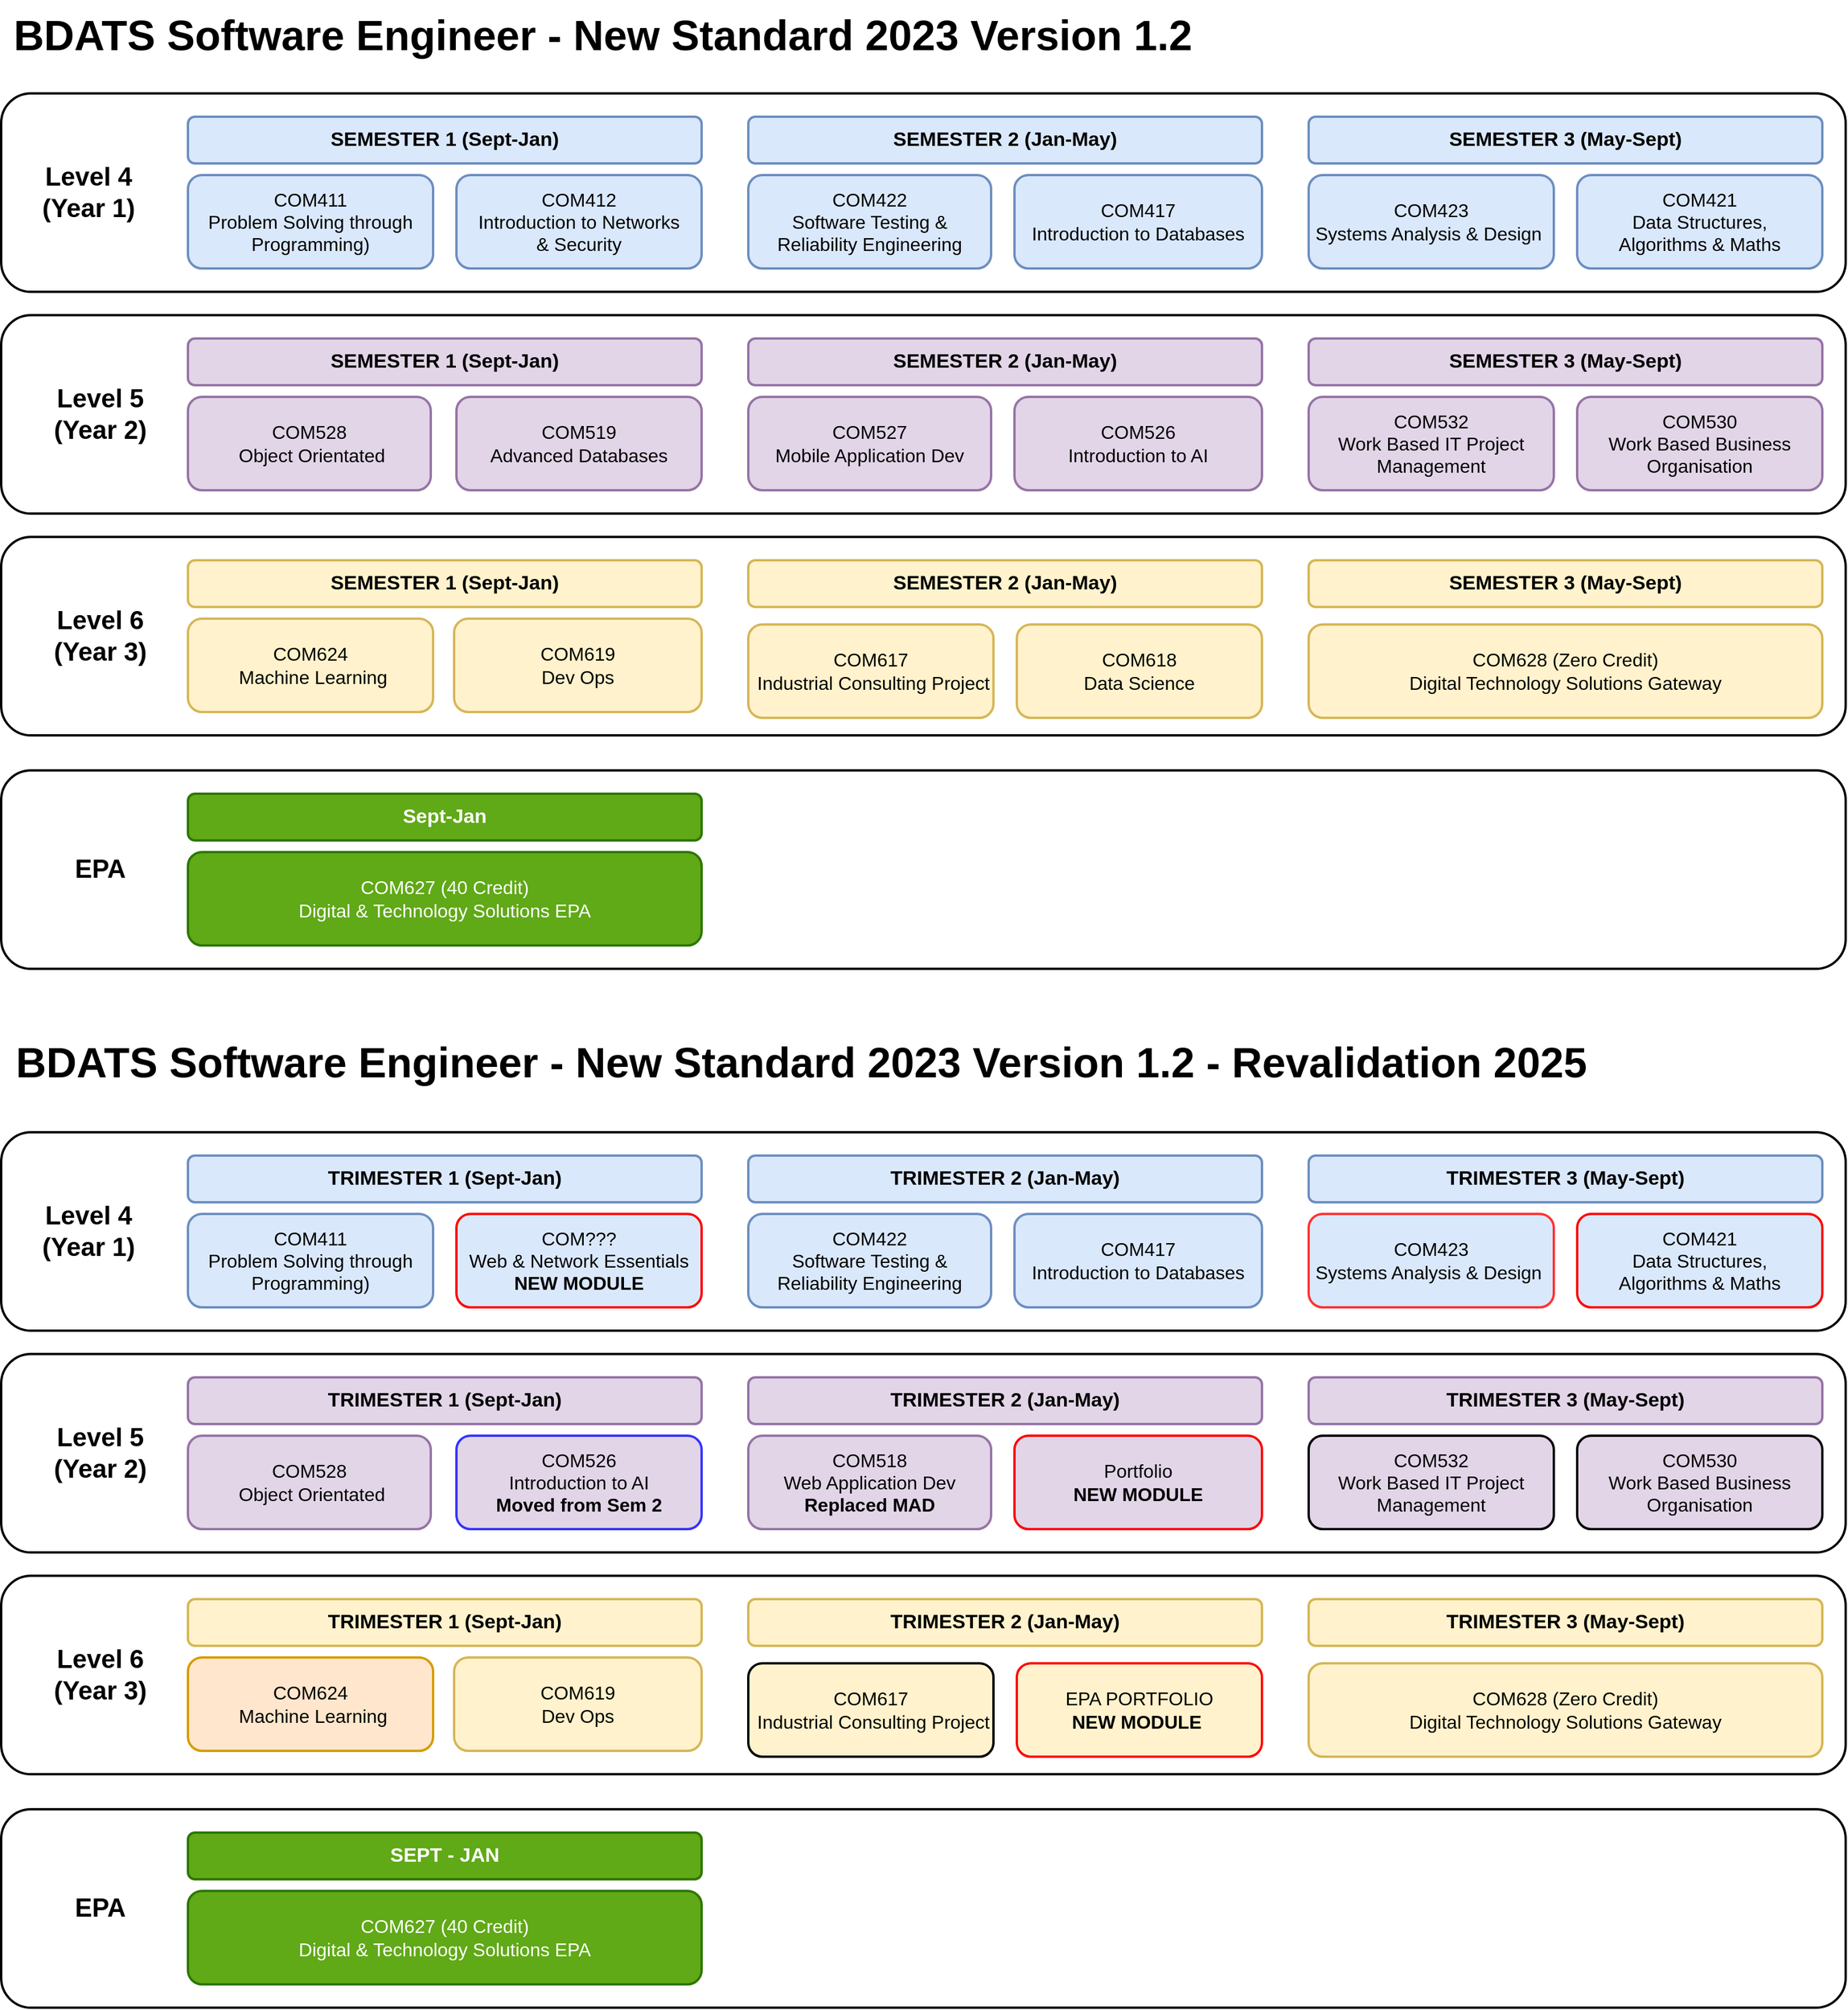 <mxfile version="27.0.2" pages="3">
  <diagram name="BDATS_SOFTWARE" id="IDxoDhFUZz8goqclk6p1">
    <mxGraphModel dx="1877" dy="910" grid="1" gridSize="10" guides="1" tooltips="1" connect="1" arrows="1" fold="1" page="1" pageScale="1" pageWidth="827" pageHeight="1169" math="0" shadow="0">
      <root>
        <mxCell id="1_NoqtApiibmHGhhlHiK-0" />
        <mxCell id="1_NoqtApiibmHGhhlHiK-1" parent="1_NoqtApiibmHGhhlHiK-0" />
        <mxCell id="1_NoqtApiibmHGhhlHiK-2" value="" style="rounded=1;whiteSpace=wrap;html=1;strokeWidth=2;" parent="1_NoqtApiibmHGhhlHiK-1" vertex="1">
          <mxGeometry x="42" y="470" width="1580" height="170" as="geometry" />
        </mxCell>
        <mxCell id="1_NoqtApiibmHGhhlHiK-3" value="" style="rounded=1;whiteSpace=wrap;html=1;strokeWidth=2;" parent="1_NoqtApiibmHGhhlHiK-1" vertex="1">
          <mxGeometry x="42" y="280" width="1580" height="170" as="geometry" />
        </mxCell>
        <mxCell id="1_NoqtApiibmHGhhlHiK-4" value="" style="rounded=1;whiteSpace=wrap;html=1;strokeWidth=2;" parent="1_NoqtApiibmHGhhlHiK-1" vertex="1">
          <mxGeometry x="42" y="90" width="1580" height="170" as="geometry" />
        </mxCell>
        <mxCell id="1_NoqtApiibmHGhhlHiK-5" value="&lt;font&gt;&lt;span style=&quot;font-size: 16px&quot;&gt;COM411&lt;br&gt;Problem Solving through Programming)&lt;/span&gt;&lt;/font&gt;" style="rounded=1;whiteSpace=wrap;html=1;fillColor=#dae8fc;strokeColor=#6c8ebf;strokeWidth=2;" parent="1_NoqtApiibmHGhhlHiK-1" vertex="1">
          <mxGeometry x="202" y="160" width="210" height="80" as="geometry" />
        </mxCell>
        <mxCell id="1_NoqtApiibmHGhhlHiK-6" value="&lt;span style=&quot;font-size: 16px&quot;&gt;COM412&lt;br&gt;Introduction to Networks&lt;br&gt;&amp;amp; Security&lt;/span&gt;" style="rounded=1;whiteSpace=wrap;html=1;fillColor=#dae8fc;strokeColor=#6c8ebf;strokeWidth=2;" parent="1_NoqtApiibmHGhhlHiK-1" vertex="1">
          <mxGeometry x="432" y="160" width="210" height="80" as="geometry" />
        </mxCell>
        <mxCell id="1_NoqtApiibmHGhhlHiK-7" value="&lt;font style=&quot;font-size: 17px;&quot;&gt;&lt;b&gt;SEMESTER 1 (Sept-Jan)&lt;/b&gt;&lt;/font&gt;" style="rounded=1;whiteSpace=wrap;html=1;fillColor=#dae8fc;strokeColor=#6c8ebf;strokeWidth=2;" parent="1_NoqtApiibmHGhhlHiK-1" vertex="1">
          <mxGeometry x="202" y="110" width="440" height="40" as="geometry" />
        </mxCell>
        <mxCell id="1_NoqtApiibmHGhhlHiK-9" value="&lt;font style=&quot;font-size: 16px;&quot;&gt;COM417&lt;br style=&quot;border-color: var(--border-color);&quot;&gt;Introduction to Databases&lt;/font&gt;" style="rounded=1;whiteSpace=wrap;html=1;fillColor=#dae8fc;strokeColor=#6c8ebf;strokeWidth=2;" parent="1_NoqtApiibmHGhhlHiK-1" vertex="1">
          <mxGeometry x="910" y="160" width="212" height="80" as="geometry" />
        </mxCell>
        <mxCell id="1_NoqtApiibmHGhhlHiK-10" value="&lt;b style=&quot;border-color: var(--border-color); font-size: 17px;&quot;&gt;SEMESTER 2 (Jan-May)&lt;/b&gt;" style="rounded=1;whiteSpace=wrap;html=1;fillColor=#dae8fc;strokeColor=#6c8ebf;strokeWidth=2;" parent="1_NoqtApiibmHGhhlHiK-1" vertex="1">
          <mxGeometry x="682" y="110" width="440" height="40" as="geometry" />
        </mxCell>
        <mxCell id="1_NoqtApiibmHGhhlHiK-11" value="&lt;font style=&quot;font-size: 16px;&quot;&gt;COM423&lt;br style=&quot;border-color: var(--border-color);&quot;&gt;Systems Analysis &amp;amp; Design&amp;nbsp;&lt;span style=&quot;font-size: 16px&quot;&gt;&lt;br&gt;&lt;/span&gt;&lt;/font&gt;" style="rounded=1;whiteSpace=wrap;html=1;fillColor=#dae8fc;strokeColor=#6c8ebf;strokeWidth=2;" parent="1_NoqtApiibmHGhhlHiK-1" vertex="1">
          <mxGeometry x="1162" y="160" width="210" height="80" as="geometry" />
        </mxCell>
        <mxCell id="1_NoqtApiibmHGhhlHiK-12" value="&lt;font style=&quot;font-size: 16px;&quot;&gt;COM421&lt;br style=&quot;border-color: var(--border-color);&quot;&gt;Data Structures,&lt;br style=&quot;border-color: var(--border-color);&quot;&gt;Algorithms &amp;amp; Maths&lt;/font&gt;" style="rounded=1;whiteSpace=wrap;html=1;fillColor=#dae8fc;strokeColor=#6c8ebf;strokeWidth=2;" parent="1_NoqtApiibmHGhhlHiK-1" vertex="1">
          <mxGeometry x="1392" y="160" width="210" height="80" as="geometry" />
        </mxCell>
        <mxCell id="1_NoqtApiibmHGhhlHiK-13" value="&lt;b style=&quot;border-color: var(--border-color); font-size: 17px;&quot;&gt;SEMESTER 3 (May-Sept)&lt;/b&gt;" style="rounded=1;whiteSpace=wrap;html=1;fillColor=#dae8fc;strokeColor=#6c8ebf;strokeWidth=2;" parent="1_NoqtApiibmHGhhlHiK-1" vertex="1">
          <mxGeometry x="1162" y="110" width="440" height="40" as="geometry" />
        </mxCell>
        <mxCell id="1_NoqtApiibmHGhhlHiK-15" value="&lt;span style=&quot;font-size: 16px;&quot;&gt;COM519&lt;br&gt;Advanced Databases&lt;/span&gt;" style="rounded=1;whiteSpace=wrap;html=1;fillColor=#e1d5e7;strokeColor=#9673a6;strokeWidth=2;" parent="1_NoqtApiibmHGhhlHiK-1" vertex="1">
          <mxGeometry x="432" y="350" width="210" height="80" as="geometry" />
        </mxCell>
        <mxCell id="1_NoqtApiibmHGhhlHiK-16" value="&lt;font&gt;&lt;span style=&quot;font-size: 16px;&quot;&gt;COM624&lt;/span&gt;&lt;br style=&quot;font-size: 16px;&quot;&gt;&lt;span style=&quot;font-size: 16px;&quot;&gt;&amp;nbsp;Machine Learning&lt;/span&gt;&lt;span style=&quot;font-size: 16px&quot;&gt;&lt;br&gt;&lt;/span&gt;&lt;/font&gt;" style="rounded=1;whiteSpace=wrap;html=1;fillColor=#fff2cc;strokeColor=#d6b656;strokeWidth=2;" parent="1_NoqtApiibmHGhhlHiK-1" vertex="1">
          <mxGeometry x="202" y="540" width="210" height="80" as="geometry" />
        </mxCell>
        <mxCell id="1_NoqtApiibmHGhhlHiK-18" value="&lt;font style=&quot;font-size: 17px;&quot;&gt;&lt;b&gt;SEMESTER 1 (Sept-Jan)&lt;/b&gt;&lt;/font&gt;" style="rounded=1;whiteSpace=wrap;html=1;fillColor=#e1d5e7;strokeColor=#9673a6;strokeWidth=2;" parent="1_NoqtApiibmHGhhlHiK-1" vertex="1">
          <mxGeometry x="202" y="300" width="440" height="40" as="geometry" />
        </mxCell>
        <mxCell id="1_NoqtApiibmHGhhlHiK-19" value="&lt;b style=&quot;border-color: var(--border-color); font-size: 17px;&quot;&gt;SEMESTER 2 (Jan-May)&lt;/b&gt;" style="rounded=1;whiteSpace=wrap;html=1;fillColor=#e1d5e7;strokeColor=#9673a6;strokeWidth=2;" parent="1_NoqtApiibmHGhhlHiK-1" vertex="1">
          <mxGeometry x="682" y="300" width="440" height="40" as="geometry" />
        </mxCell>
        <mxCell id="1_NoqtApiibmHGhhlHiK-20" value="&lt;b style=&quot;border-color: var(--border-color); font-size: 17px;&quot;&gt;SEMESTER 3 (May-Sept)&lt;/b&gt;" style="rounded=1;whiteSpace=wrap;html=1;fillColor=#e1d5e7;strokeColor=#9673a6;strokeWidth=2;" parent="1_NoqtApiibmHGhhlHiK-1" vertex="1">
          <mxGeometry x="1162" y="300" width="440" height="40" as="geometry" />
        </mxCell>
        <mxCell id="1_NoqtApiibmHGhhlHiK-21" value="&lt;font style=&quot;font-size: 17px;&quot;&gt;&lt;b&gt;SEMESTER 1 (Sept-Jan)&lt;/b&gt;&lt;/font&gt;" style="rounded=1;whiteSpace=wrap;html=1;fillColor=#fff2cc;strokeColor=#d6b656;strokeWidth=2;" parent="1_NoqtApiibmHGhhlHiK-1" vertex="1">
          <mxGeometry x="202" y="490" width="440" height="40" as="geometry" />
        </mxCell>
        <mxCell id="1_NoqtApiibmHGhhlHiK-22" value="&lt;b style=&quot;border-color: var(--border-color); font-size: 17px;&quot;&gt;SEMESTER 2 (Jan-May)&lt;/b&gt;" style="rounded=1;whiteSpace=wrap;html=1;fillColor=#fff2cc;strokeColor=#d6b656;strokeWidth=2;" parent="1_NoqtApiibmHGhhlHiK-1" vertex="1">
          <mxGeometry x="682" y="490" width="440" height="40" as="geometry" />
        </mxCell>
        <mxCell id="1_NoqtApiibmHGhhlHiK-23" value="&lt;b style=&quot;border-color: var(--border-color); font-size: 17px;&quot;&gt;SEMESTER 3 (May-Sept)&lt;/b&gt;" style="rounded=1;whiteSpace=wrap;html=1;fillColor=#fff2cc;strokeColor=#d6b656;strokeWidth=2;" parent="1_NoqtApiibmHGhhlHiK-1" vertex="1">
          <mxGeometry x="1162" y="490" width="440" height="40" as="geometry" />
        </mxCell>
        <mxCell id="1_NoqtApiibmHGhhlHiK-24" value="&lt;b style=&quot;font-size: 22px;&quot;&gt;Level 4&lt;br&gt;(Year 1)&lt;/b&gt;" style="text;html=1;align=center;verticalAlign=middle;whiteSpace=wrap;rounded=0;" parent="1_NoqtApiibmHGhhlHiK-1" vertex="1">
          <mxGeometry x="62" y="145" width="110" height="60" as="geometry" />
        </mxCell>
        <mxCell id="1_NoqtApiibmHGhhlHiK-25" value="&lt;b style=&quot;font-size: 22px;&quot;&gt;Level 5&lt;br&gt;(Year 2)&lt;/b&gt;" style="text;html=1;strokeColor=none;fillColor=none;align=center;verticalAlign=middle;whiteSpace=wrap;rounded=0;" parent="1_NoqtApiibmHGhhlHiK-1" vertex="1">
          <mxGeometry x="72" y="335" width="110" height="60" as="geometry" />
        </mxCell>
        <mxCell id="1_NoqtApiibmHGhhlHiK-26" value="&lt;b style=&quot;font-size: 22px;&quot;&gt;Level 6&lt;br&gt;(Year 3)&lt;/b&gt;" style="text;html=1;strokeColor=none;fillColor=none;align=center;verticalAlign=middle;whiteSpace=wrap;rounded=0;" parent="1_NoqtApiibmHGhhlHiK-1" vertex="1">
          <mxGeometry x="72" y="525" width="110" height="60" as="geometry" />
        </mxCell>
        <mxCell id="1_NoqtApiibmHGhhlHiK-29" value="&lt;font style=&quot;font-size: 16px;&quot;&gt;COM617&lt;br style=&quot;border-color: var(--border-color);&quot;&gt;&amp;nbsp;Industrial Consulting Project&lt;br&gt;&lt;/font&gt;" style="rounded=1;whiteSpace=wrap;html=1;fillColor=#fff2cc;strokeColor=#d6b656;strokeWidth=2;" parent="1_NoqtApiibmHGhhlHiK-1" vertex="1">
          <mxGeometry x="682" y="545" width="210" height="80" as="geometry" />
        </mxCell>
        <mxCell id="1_NoqtApiibmHGhhlHiK-30" value="&lt;font style=&quot;font-size: 16px;&quot;&gt;COM618&lt;br&gt;Data Science&lt;/font&gt;&lt;span style=&quot;font-size: 16px;&quot;&gt;&lt;br&gt;&lt;/span&gt;" style="rounded=1;whiteSpace=wrap;html=1;fillColor=#fff2cc;strokeColor=#d6b656;strokeWidth=2;" parent="1_NoqtApiibmHGhhlHiK-1" vertex="1">
          <mxGeometry x="912" y="545" width="210" height="80" as="geometry" />
        </mxCell>
        <mxCell id="1_NoqtApiibmHGhhlHiK-31" value="&lt;font style=&quot;font-size: 16px;&quot;&gt;COM532&lt;br style=&quot;border-color: var(--border-color);&quot;&gt;Work Based IT Project Management&lt;span style=&quot;font-size: 16px&quot;&gt;&lt;br&gt;&lt;/span&gt;&lt;/font&gt;" style="rounded=1;whiteSpace=wrap;html=1;fillColor=#e1d5e7;strokeColor=#9673a6;strokeWidth=2;" parent="1_NoqtApiibmHGhhlHiK-1" vertex="1">
          <mxGeometry x="1162" y="350" width="210" height="80" as="geometry" />
        </mxCell>
        <mxCell id="1_NoqtApiibmHGhhlHiK-32" value="&lt;font style=&quot;font-size: 16px;&quot;&gt;COM530&lt;br style=&quot;border-color: var(--border-color);&quot;&gt;Work Based Business Organisation&lt;/font&gt;" style="rounded=1;whiteSpace=wrap;html=1;fillColor=#e1d5e7;strokeColor=#9673a6;strokeWidth=2;" parent="1_NoqtApiibmHGhhlHiK-1" vertex="1">
          <mxGeometry x="1392" y="350" width="210" height="80" as="geometry" />
        </mxCell>
        <mxCell id="1_NoqtApiibmHGhhlHiK-33" value="&lt;font style=&quot;font-size: 16px;&quot;&gt;COM628 (Zero Credit)&lt;br&gt;Digital Technology Solutions Gateway&lt;/font&gt;" style="rounded=1;whiteSpace=wrap;html=1;fillColor=#fff2cc;strokeColor=#d6b656;strokeWidth=2;" parent="1_NoqtApiibmHGhhlHiK-1" vertex="1">
          <mxGeometry x="1162" y="545" width="440" height="80" as="geometry" />
        </mxCell>
        <mxCell id="1_NoqtApiibmHGhhlHiK-34" value="" style="rounded=1;whiteSpace=wrap;html=1;strokeWidth=2;" parent="1_NoqtApiibmHGhhlHiK-1" vertex="1">
          <mxGeometry x="42" y="670" width="1580" height="170" as="geometry" />
        </mxCell>
        <mxCell id="1_NoqtApiibmHGhhlHiK-35" value="&lt;font style=&quot;font-size: 16px;&quot;&gt;COM627 (40 Credit)&lt;br&gt;Digital &amp;amp; Technology Solutions EPA&lt;br&gt;&lt;/font&gt;" style="rounded=1;whiteSpace=wrap;html=1;fillColor=#60a917;strokeColor=#2D7600;strokeWidth=2;fontColor=#ffffff;" parent="1_NoqtApiibmHGhhlHiK-1" vertex="1">
          <mxGeometry x="202" y="740" width="440" height="80" as="geometry" />
        </mxCell>
        <mxCell id="1_NoqtApiibmHGhhlHiK-36" value="&lt;font style=&quot;font-size: 17px;&quot;&gt;&lt;b&gt;Sept-Jan&lt;/b&gt;&lt;/font&gt;" style="rounded=1;whiteSpace=wrap;html=1;fillColor=#60a917;strokeColor=#2D7600;strokeWidth=2;fontColor=#ffffff;" parent="1_NoqtApiibmHGhhlHiK-1" vertex="1">
          <mxGeometry x="202" y="690" width="440" height="40" as="geometry" />
        </mxCell>
        <mxCell id="1_NoqtApiibmHGhhlHiK-37" value="&lt;b style=&quot;font-size: 22px;&quot;&gt;EPA&lt;br&gt;&lt;/b&gt;" style="text;html=1;strokeColor=none;fillColor=none;align=center;verticalAlign=middle;whiteSpace=wrap;rounded=0;" parent="1_NoqtApiibmHGhhlHiK-1" vertex="1">
          <mxGeometry x="72" y="725" width="110" height="60" as="geometry" />
        </mxCell>
        <mxCell id="1_NoqtApiibmHGhhlHiK-38" value="&lt;font style=&quot;font-size: 36px;&quot;&gt;&lt;b&gt;BDATS Software Engineer - New Standard 2023 Version 1.2&amp;nbsp;&lt;/b&gt;&lt;/font&gt;" style="text;html=1;align=center;verticalAlign=middle;resizable=0;points=[];autosize=1;strokeColor=none;fillColor=none;" parent="1_NoqtApiibmHGhhlHiK-1" vertex="1">
          <mxGeometry x="42" y="10" width="1040" height="60" as="geometry" />
        </mxCell>
        <mxCell id="FyI0z2VFPIabcOspeWA6-0" value="&lt;font&gt;&lt;span style=&quot;font-size: 16px&quot;&gt;COM528&lt;br&gt;&amp;nbsp;Object Orientated&lt;br&gt;&lt;/span&gt;&lt;/font&gt;" style="rounded=1;whiteSpace=wrap;html=1;fillColor=#e1d5e7;strokeColor=#9673a6;strokeWidth=2;" parent="1_NoqtApiibmHGhhlHiK-1" vertex="1">
          <mxGeometry x="202" y="350" width="208" height="80" as="geometry" />
        </mxCell>
        <mxCell id="FyI0z2VFPIabcOspeWA6-5" value="&lt;span style=&quot;font-size: 16px;&quot;&gt;COM619&lt;br&gt;Dev Ops&lt;/span&gt;" style="rounded=1;whiteSpace=wrap;html=1;fillColor=#fff2cc;strokeColor=#d6b656;strokeWidth=2;" parent="1_NoqtApiibmHGhhlHiK-1" vertex="1">
          <mxGeometry x="430" y="540" width="212" height="80" as="geometry" />
        </mxCell>
        <mxCell id="wze11_uXiys3I81di1LD-0" value="&lt;font style=&quot;font-size: 16px;&quot;&gt;COM422&lt;br&gt;Software Testing &amp;amp; Reliability Engineering&lt;span style=&quot;font-size: 16px&quot;&gt;&lt;br&gt;&lt;/span&gt;&lt;/font&gt;" style="rounded=1;whiteSpace=wrap;html=1;fillColor=#dae8fc;strokeColor=#6c8ebf;strokeWidth=2;" parent="1_NoqtApiibmHGhhlHiK-1" vertex="1">
          <mxGeometry x="682" y="160" width="208" height="80" as="geometry" />
        </mxCell>
        <mxCell id="eyPDoyy5ns5S91ZpYRCQ-0" value="&lt;font style=&quot;font-size: 16px;&quot;&gt;COM527&lt;br&gt;Mobile Application Dev&lt;span style=&quot;font-size: 16px&quot;&gt;&lt;br&gt;&lt;/span&gt;&lt;/font&gt;" style="rounded=1;whiteSpace=wrap;html=1;fillColor=#e1d5e7;strokeColor=#9673a6;strokeWidth=2;" parent="1_NoqtApiibmHGhhlHiK-1" vertex="1">
          <mxGeometry x="682" y="350" width="208" height="80" as="geometry" />
        </mxCell>
        <mxCell id="eyPDoyy5ns5S91ZpYRCQ-1" value="&lt;font style=&quot;font-size: 16px;&quot;&gt;COM526&lt;br&gt;Introduction to AI&lt;/font&gt;" style="rounded=1;whiteSpace=wrap;html=1;fillColor=#e1d5e7;strokeColor=#9673a6;strokeWidth=2;" parent="1_NoqtApiibmHGhhlHiK-1" vertex="1">
          <mxGeometry x="910" y="350" width="212" height="80" as="geometry" />
        </mxCell>
        <mxCell id="BOfAsEiiRg0iwX8GVrMe-0" value="" style="rounded=1;whiteSpace=wrap;html=1;strokeWidth=2;" parent="1_NoqtApiibmHGhhlHiK-1" vertex="1">
          <mxGeometry x="42" y="1360" width="1580" height="170" as="geometry" />
        </mxCell>
        <mxCell id="BOfAsEiiRg0iwX8GVrMe-1" value="" style="rounded=1;whiteSpace=wrap;html=1;strokeWidth=2;" parent="1_NoqtApiibmHGhhlHiK-1" vertex="1">
          <mxGeometry x="42" y="1170" width="1580" height="170" as="geometry" />
        </mxCell>
        <mxCell id="BOfAsEiiRg0iwX8GVrMe-2" value="" style="rounded=1;whiteSpace=wrap;html=1;strokeWidth=2;" parent="1_NoqtApiibmHGhhlHiK-1" vertex="1">
          <mxGeometry x="42" y="980" width="1580" height="170" as="geometry" />
        </mxCell>
        <mxCell id="BOfAsEiiRg0iwX8GVrMe-3" value="&lt;font&gt;&lt;span style=&quot;font-size: 16px&quot;&gt;COM411&lt;br&gt;Problem Solving through Programming)&lt;/span&gt;&lt;/font&gt;" style="rounded=1;whiteSpace=wrap;html=1;fillColor=#dae8fc;strokeColor=#6c8ebf;strokeWidth=2;" parent="1_NoqtApiibmHGhhlHiK-1" vertex="1">
          <mxGeometry x="202" y="1050" width="210" height="80" as="geometry" />
        </mxCell>
        <mxCell id="BOfAsEiiRg0iwX8GVrMe-4" value="&lt;font style=&quot;font-size: 16px;&quot;&gt;COM???&lt;br&gt;Web &amp;amp; Network Essentials&lt;br&gt;&lt;b&gt;NEW MODULE&lt;/b&gt;&lt;br&gt;&lt;/font&gt;" style="rounded=1;whiteSpace=wrap;html=1;fillColor=#dae8fc;strokeColor=#FF0000;strokeWidth=2;" parent="1_NoqtApiibmHGhhlHiK-1" vertex="1">
          <mxGeometry x="432" y="1050" width="210" height="80" as="geometry" />
        </mxCell>
        <mxCell id="BOfAsEiiRg0iwX8GVrMe-5" value="&lt;font style=&quot;font-size: 17px;&quot;&gt;&lt;b&gt;TRIMESTER 1 (Sept-Jan)&lt;/b&gt;&lt;/font&gt;" style="rounded=1;whiteSpace=wrap;html=1;fillColor=#dae8fc;strokeColor=#6c8ebf;strokeWidth=2;" parent="1_NoqtApiibmHGhhlHiK-1" vertex="1">
          <mxGeometry x="202" y="1000" width="440" height="40" as="geometry" />
        </mxCell>
        <mxCell id="BOfAsEiiRg0iwX8GVrMe-6" value="&lt;font style=&quot;font-size: 16px;&quot;&gt;COM417&lt;br style=&quot;border-color: var(--border-color);&quot;&gt;Introduction to Databases&lt;/font&gt;" style="rounded=1;whiteSpace=wrap;html=1;fillColor=#dae8fc;strokeColor=#6c8ebf;strokeWidth=2;" parent="1_NoqtApiibmHGhhlHiK-1" vertex="1">
          <mxGeometry x="910" y="1050" width="212" height="80" as="geometry" />
        </mxCell>
        <mxCell id="BOfAsEiiRg0iwX8GVrMe-7" value="&lt;b style=&quot;border-color: var(--border-color); font-size: 17px;&quot;&gt;TRIMESTER 2 (Jan-May)&lt;/b&gt;" style="rounded=1;whiteSpace=wrap;html=1;fillColor=#dae8fc;strokeColor=#6c8ebf;strokeWidth=2;" parent="1_NoqtApiibmHGhhlHiK-1" vertex="1">
          <mxGeometry x="682" y="1000" width="440" height="40" as="geometry" />
        </mxCell>
        <mxCell id="BOfAsEiiRg0iwX8GVrMe-8" value="&lt;font style=&quot;font-size: 16px;&quot;&gt;COM423&lt;br style=&quot;border-color: var(--border-color);&quot;&gt;Systems Analysis &amp;amp; Design&amp;nbsp;&lt;span style=&quot;font-size: 16px&quot;&gt;&lt;br&gt;&lt;/span&gt;&lt;/font&gt;" style="rounded=1;whiteSpace=wrap;html=1;fillColor=#dae8fc;strokeColor=#FF3333;strokeWidth=2;" parent="1_NoqtApiibmHGhhlHiK-1" vertex="1">
          <mxGeometry x="1162" y="1050" width="210" height="80" as="geometry" />
        </mxCell>
        <mxCell id="BOfAsEiiRg0iwX8GVrMe-9" value="&lt;font style=&quot;font-size: 16px;&quot;&gt;COM421&lt;br style=&quot;border-color: var(--border-color);&quot;&gt;Data Structures,&lt;br style=&quot;border-color: var(--border-color);&quot;&gt;Algorithms &amp;amp; Maths&lt;/font&gt;" style="rounded=1;whiteSpace=wrap;html=1;fillColor=#dae8fc;strokeColor=#FF0000;strokeWidth=2;" parent="1_NoqtApiibmHGhhlHiK-1" vertex="1">
          <mxGeometry x="1392" y="1050" width="210" height="80" as="geometry" />
        </mxCell>
        <mxCell id="BOfAsEiiRg0iwX8GVrMe-10" value="&lt;b style=&quot;border-color: var(--border-color); font-size: 17px;&quot;&gt;TRIMESTER 3 (May-Sept)&lt;/b&gt;" style="rounded=1;whiteSpace=wrap;html=1;fillColor=#dae8fc;strokeColor=#6c8ebf;strokeWidth=2;" parent="1_NoqtApiibmHGhhlHiK-1" vertex="1">
          <mxGeometry x="1162" y="1000" width="440" height="40" as="geometry" />
        </mxCell>
        <mxCell id="BOfAsEiiRg0iwX8GVrMe-11" value="&lt;span style=&quot;font-size: 16px;&quot;&gt;COM526&lt;/span&gt;&lt;br style=&quot;font-size: 16px;&quot;&gt;&lt;span style=&quot;font-size: 16px;&quot;&gt;Introduction to AI&lt;br&gt;&lt;b&gt;Moved from Sem 2&lt;/b&gt;&lt;/span&gt;" style="rounded=1;whiteSpace=wrap;html=1;fillColor=#e1d5e7;strokeColor=light-dark(#3333FF,#9577A3);strokeWidth=2;" parent="1_NoqtApiibmHGhhlHiK-1" vertex="1">
          <mxGeometry x="432" y="1240" width="210" height="80" as="geometry" />
        </mxCell>
        <mxCell id="BOfAsEiiRg0iwX8GVrMe-12" value="&lt;font&gt;&lt;span style=&quot;font-size: 16px;&quot;&gt;COM624&lt;/span&gt;&lt;br style=&quot;font-size: 16px;&quot;&gt;&lt;span style=&quot;font-size: 16px;&quot;&gt;&amp;nbsp;Machine Learning&lt;/span&gt;&lt;span style=&quot;font-size: 16px&quot;&gt;&lt;br&gt;&lt;/span&gt;&lt;/font&gt;" style="rounded=1;whiteSpace=wrap;html=1;fillColor=#ffe6cc;strokeColor=#d79b00;strokeWidth=2;" parent="1_NoqtApiibmHGhhlHiK-1" vertex="1">
          <mxGeometry x="202" y="1430" width="210" height="80" as="geometry" />
        </mxCell>
        <mxCell id="BOfAsEiiRg0iwX8GVrMe-13" value="&lt;font style=&quot;font-size: 17px;&quot;&gt;&lt;b&gt;TRIMESTER 1 (Sept-Jan)&lt;/b&gt;&lt;/font&gt;" style="rounded=1;whiteSpace=wrap;html=1;fillColor=#e1d5e7;strokeColor=#9673a6;strokeWidth=2;" parent="1_NoqtApiibmHGhhlHiK-1" vertex="1">
          <mxGeometry x="202" y="1190" width="440" height="40" as="geometry" />
        </mxCell>
        <mxCell id="BOfAsEiiRg0iwX8GVrMe-14" value="&lt;b style=&quot;border-color: var(--border-color); font-size: 17px;&quot;&gt;TRIMESTER 2 (Jan-May)&lt;/b&gt;" style="rounded=1;whiteSpace=wrap;html=1;fillColor=#e1d5e7;strokeColor=#9673a6;strokeWidth=2;" parent="1_NoqtApiibmHGhhlHiK-1" vertex="1">
          <mxGeometry x="682" y="1190" width="440" height="40" as="geometry" />
        </mxCell>
        <mxCell id="BOfAsEiiRg0iwX8GVrMe-15" value="&lt;b style=&quot;border-color: var(--border-color); font-size: 17px;&quot;&gt;TRIMESTER 3 (May-Sept)&lt;/b&gt;" style="rounded=1;whiteSpace=wrap;html=1;fillColor=#e1d5e7;strokeColor=#9673a6;strokeWidth=2;" parent="1_NoqtApiibmHGhhlHiK-1" vertex="1">
          <mxGeometry x="1162" y="1190" width="440" height="40" as="geometry" />
        </mxCell>
        <mxCell id="BOfAsEiiRg0iwX8GVrMe-16" value="&lt;font style=&quot;font-size: 17px;&quot;&gt;&lt;b&gt;TRIMESTER 1 (Sept-Jan)&lt;/b&gt;&lt;/font&gt;" style="rounded=1;whiteSpace=wrap;html=1;fillColor=#fff2cc;strokeColor=#d6b656;strokeWidth=2;" parent="1_NoqtApiibmHGhhlHiK-1" vertex="1">
          <mxGeometry x="202" y="1380" width="440" height="40" as="geometry" />
        </mxCell>
        <mxCell id="BOfAsEiiRg0iwX8GVrMe-17" value="&lt;b style=&quot;border-color: var(--border-color); font-size: 17px;&quot;&gt;TRIMESTER 2 (Jan-May)&lt;/b&gt;" style="rounded=1;whiteSpace=wrap;html=1;fillColor=#fff2cc;strokeColor=#d6b656;strokeWidth=2;" parent="1_NoqtApiibmHGhhlHiK-1" vertex="1">
          <mxGeometry x="682" y="1380" width="440" height="40" as="geometry" />
        </mxCell>
        <mxCell id="BOfAsEiiRg0iwX8GVrMe-18" value="&lt;b style=&quot;border-color: var(--border-color); font-size: 17px;&quot;&gt;TRIMESTER 3 (May-Sept)&lt;/b&gt;" style="rounded=1;whiteSpace=wrap;html=1;fillColor=#fff2cc;strokeColor=#d6b656;strokeWidth=2;" parent="1_NoqtApiibmHGhhlHiK-1" vertex="1">
          <mxGeometry x="1162" y="1380" width="440" height="40" as="geometry" />
        </mxCell>
        <mxCell id="BOfAsEiiRg0iwX8GVrMe-19" value="&lt;b style=&quot;font-size: 22px;&quot;&gt;Level 4&lt;br&gt;(Year 1)&lt;/b&gt;" style="text;html=1;align=center;verticalAlign=middle;whiteSpace=wrap;rounded=0;" parent="1_NoqtApiibmHGhhlHiK-1" vertex="1">
          <mxGeometry x="62" y="1035" width="110" height="60" as="geometry" />
        </mxCell>
        <mxCell id="BOfAsEiiRg0iwX8GVrMe-20" value="&lt;b style=&quot;font-size: 22px;&quot;&gt;Level 5&lt;br&gt;(Year 2)&lt;/b&gt;" style="text;html=1;strokeColor=none;fillColor=none;align=center;verticalAlign=middle;whiteSpace=wrap;rounded=0;" parent="1_NoqtApiibmHGhhlHiK-1" vertex="1">
          <mxGeometry x="72" y="1225" width="110" height="60" as="geometry" />
        </mxCell>
        <mxCell id="BOfAsEiiRg0iwX8GVrMe-21" value="&lt;b style=&quot;font-size: 22px;&quot;&gt;Level 6&lt;br&gt;(Year 3)&lt;/b&gt;" style="text;html=1;strokeColor=none;fillColor=none;align=center;verticalAlign=middle;whiteSpace=wrap;rounded=0;" parent="1_NoqtApiibmHGhhlHiK-1" vertex="1">
          <mxGeometry x="72" y="1415" width="110" height="60" as="geometry" />
        </mxCell>
        <mxCell id="BOfAsEiiRg0iwX8GVrMe-22" value="&lt;font style=&quot;font-size: 16px;&quot;&gt;COM617&lt;br style=&quot;border-color: var(--border-color);&quot;&gt;&amp;nbsp;Industrial Consulting Project&lt;br&gt;&lt;/font&gt;" style="rounded=1;whiteSpace=wrap;html=1;fillColor=#fff2cc;strokeColor=#000000;strokeWidth=2;" parent="1_NoqtApiibmHGhhlHiK-1" vertex="1">
          <mxGeometry x="682" y="1435" width="210" height="80" as="geometry" />
        </mxCell>
        <mxCell id="BOfAsEiiRg0iwX8GVrMe-23" value="&lt;span style=&quot;font-size: 16px;&quot;&gt;EPA PORTFOLIO&lt;br&gt;&lt;b&gt;NEW MODULE&amp;nbsp;&lt;/b&gt;&lt;/span&gt;" style="rounded=1;whiteSpace=wrap;html=1;fillColor=#fff2cc;strokeColor=#FF0000;strokeWidth=2;" parent="1_NoqtApiibmHGhhlHiK-1" vertex="1">
          <mxGeometry x="912" y="1435" width="210" height="80" as="geometry" />
        </mxCell>
        <mxCell id="BOfAsEiiRg0iwX8GVrMe-24" value="&lt;font style=&quot;font-size: 16px;&quot;&gt;COM532&lt;br style=&quot;border-color: var(--border-color);&quot;&gt;Work Based IT Project Management&lt;span style=&quot;font-size: 16px&quot;&gt;&lt;br&gt;&lt;/span&gt;&lt;/font&gt;" style="rounded=1;whiteSpace=wrap;html=1;fillColor=#e1d5e7;strokeColor=#030303;strokeWidth=2;" parent="1_NoqtApiibmHGhhlHiK-1" vertex="1">
          <mxGeometry x="1162" y="1240" width="210" height="80" as="geometry" />
        </mxCell>
        <mxCell id="BOfAsEiiRg0iwX8GVrMe-25" value="&lt;font style=&quot;font-size: 16px;&quot;&gt;COM530&lt;br style=&quot;border-color: var(--border-color);&quot;&gt;Work Based Business Organisation&lt;/font&gt;" style="rounded=1;whiteSpace=wrap;html=1;fillColor=#e1d5e7;strokeColor=#030303;strokeWidth=2;" parent="1_NoqtApiibmHGhhlHiK-1" vertex="1">
          <mxGeometry x="1392" y="1240" width="210" height="80" as="geometry" />
        </mxCell>
        <mxCell id="BOfAsEiiRg0iwX8GVrMe-26" value="&lt;font style=&quot;font-size: 16px;&quot;&gt;COM628 (Zero Credit)&lt;br&gt;Digital Technology Solutions Gateway&lt;/font&gt;" style="rounded=1;whiteSpace=wrap;html=1;fillColor=#fff2cc;strokeColor=#d6b656;strokeWidth=2;" parent="1_NoqtApiibmHGhhlHiK-1" vertex="1">
          <mxGeometry x="1162" y="1435" width="440" height="80" as="geometry" />
        </mxCell>
        <mxCell id="BOfAsEiiRg0iwX8GVrMe-27" value="" style="rounded=1;whiteSpace=wrap;html=1;strokeWidth=2;" parent="1_NoqtApiibmHGhhlHiK-1" vertex="1">
          <mxGeometry x="42" y="1560" width="1580" height="170" as="geometry" />
        </mxCell>
        <mxCell id="BOfAsEiiRg0iwX8GVrMe-28" value="&lt;font style=&quot;font-size: 16px;&quot;&gt;COM627 (40 Credit)&lt;br&gt;Digital &amp;amp; Technology Solutions EPA&lt;br&gt;&lt;/font&gt;" style="rounded=1;whiteSpace=wrap;html=1;fillColor=#60a917;strokeColor=#2D7600;strokeWidth=2;fontColor=#ffffff;" parent="1_NoqtApiibmHGhhlHiK-1" vertex="1">
          <mxGeometry x="202" y="1630" width="440" height="80" as="geometry" />
        </mxCell>
        <mxCell id="BOfAsEiiRg0iwX8GVrMe-29" value="&lt;font style=&quot;font-size: 17px;&quot;&gt;&lt;b&gt;SEPT - JAN&lt;/b&gt;&lt;/font&gt;" style="rounded=1;whiteSpace=wrap;html=1;fillColor=#60a917;strokeColor=#2D7600;strokeWidth=2;fontColor=#ffffff;" parent="1_NoqtApiibmHGhhlHiK-1" vertex="1">
          <mxGeometry x="202" y="1580" width="440" height="40" as="geometry" />
        </mxCell>
        <mxCell id="BOfAsEiiRg0iwX8GVrMe-30" value="&lt;b style=&quot;font-size: 22px;&quot;&gt;EPA&lt;br&gt;&lt;/b&gt;" style="text;html=1;strokeColor=none;fillColor=none;align=center;verticalAlign=middle;whiteSpace=wrap;rounded=0;" parent="1_NoqtApiibmHGhhlHiK-1" vertex="1">
          <mxGeometry x="72" y="1615" width="110" height="60" as="geometry" />
        </mxCell>
        <mxCell id="BOfAsEiiRg0iwX8GVrMe-31" value="&lt;font style=&quot;font-size: 36px;&quot;&gt;&lt;b&gt;BDATS Software Engineer - New Standard 2023 Version 1.2 - Revalidation 2025&amp;nbsp;&lt;/b&gt;&lt;/font&gt;" style="text;html=1;align=center;verticalAlign=middle;resizable=0;points=[];autosize=1;strokeColor=none;fillColor=none;" parent="1_NoqtApiibmHGhhlHiK-1" vertex="1">
          <mxGeometry x="42" y="890" width="1380" height="60" as="geometry" />
        </mxCell>
        <mxCell id="BOfAsEiiRg0iwX8GVrMe-32" value="&lt;font&gt;&lt;span style=&quot;font-size: 16px&quot;&gt;COM528&lt;br&gt;&amp;nbsp;Object Orientated&lt;br&gt;&lt;/span&gt;&lt;/font&gt;" style="rounded=1;whiteSpace=wrap;html=1;fillColor=#e1d5e7;strokeColor=#9673a6;strokeWidth=2;" parent="1_NoqtApiibmHGhhlHiK-1" vertex="1">
          <mxGeometry x="202" y="1240" width="208" height="80" as="geometry" />
        </mxCell>
        <mxCell id="BOfAsEiiRg0iwX8GVrMe-33" value="&lt;span style=&quot;font-size: 16px;&quot;&gt;COM619&lt;br&gt;Dev Ops&lt;/span&gt;" style="rounded=1;whiteSpace=wrap;html=1;fillColor=#fff2cc;strokeColor=#d6b656;strokeWidth=2;" parent="1_NoqtApiibmHGhhlHiK-1" vertex="1">
          <mxGeometry x="430" y="1430" width="212" height="80" as="geometry" />
        </mxCell>
        <mxCell id="BOfAsEiiRg0iwX8GVrMe-34" value="&lt;font style=&quot;font-size: 16px;&quot;&gt;COM422&lt;br&gt;Software Testing &amp;amp; Reliability Engineering&lt;span style=&quot;font-size: 16px&quot;&gt;&lt;br&gt;&lt;/span&gt;&lt;/font&gt;" style="rounded=1;whiteSpace=wrap;html=1;fillColor=#dae8fc;strokeColor=#6c8ebf;strokeWidth=2;" parent="1_NoqtApiibmHGhhlHiK-1" vertex="1">
          <mxGeometry x="682" y="1050" width="208" height="80" as="geometry" />
        </mxCell>
        <mxCell id="BOfAsEiiRg0iwX8GVrMe-35" value="&lt;font style=&quot;font-size: 16px;&quot;&gt;COM518&lt;br&gt;Web Application Dev&lt;br&gt;&lt;span style=&quot;font-size: 16px&quot;&gt;&lt;b&gt;Replaced MAD&lt;/b&gt;&lt;/span&gt;&lt;/font&gt;" style="rounded=1;whiteSpace=wrap;html=1;fillColor=#e1d5e7;strokeColor=#9673a6;strokeWidth=2;" parent="1_NoqtApiibmHGhhlHiK-1" vertex="1">
          <mxGeometry x="682" y="1240" width="208" height="80" as="geometry" />
        </mxCell>
        <mxCell id="BOfAsEiiRg0iwX8GVrMe-36" value="&lt;span style=&quot;font-size: 16px;&quot;&gt;Portfolio&lt;br&gt;&lt;/span&gt;&lt;b style=&quot;font-size: 16px;&quot;&gt;NEW MODULE&lt;/b&gt;&lt;span style=&quot;font-size: 16px;&quot;&gt;&lt;/span&gt;" style="rounded=1;whiteSpace=wrap;html=1;fillColor=#e1d5e7;strokeColor=#FF0000;strokeWidth=2;" parent="1_NoqtApiibmHGhhlHiK-1" vertex="1">
          <mxGeometry x="910" y="1240" width="212" height="80" as="geometry" />
        </mxCell>
      </root>
    </mxGraphModel>
  </diagram>
  <diagram name="BDATS_NETWORK" id="daNHZ3TRiOjiiwbFkDUF">
    <mxGraphModel dx="1877" dy="910" grid="1" gridSize="10" guides="1" tooltips="1" connect="1" arrows="1" fold="1" page="1" pageScale="1" pageWidth="827" pageHeight="1169" math="0" shadow="0">
      <root>
        <mxCell id="sV7EwwiW8VQXavG21FDw-0" />
        <mxCell id="sV7EwwiW8VQXavG21FDw-1" parent="sV7EwwiW8VQXavG21FDw-0" />
        <mxCell id="sV7EwwiW8VQXavG21FDw-2" value="" style="rounded=1;whiteSpace=wrap;html=1;strokeWidth=2;" parent="sV7EwwiW8VQXavG21FDw-1" vertex="1">
          <mxGeometry x="42" y="470" width="1580" height="170" as="geometry" />
        </mxCell>
        <mxCell id="sV7EwwiW8VQXavG21FDw-3" value="" style="rounded=1;whiteSpace=wrap;html=1;strokeWidth=2;" parent="sV7EwwiW8VQXavG21FDw-1" vertex="1">
          <mxGeometry x="42" y="280" width="1580" height="170" as="geometry" />
        </mxCell>
        <mxCell id="sV7EwwiW8VQXavG21FDw-4" value="" style="rounded=1;whiteSpace=wrap;html=1;strokeWidth=2;" parent="sV7EwwiW8VQXavG21FDw-1" vertex="1">
          <mxGeometry x="42" y="90" width="1580" height="170" as="geometry" />
        </mxCell>
        <mxCell id="sV7EwwiW8VQXavG21FDw-5" value="&lt;font&gt;&lt;span style=&quot;font-size: 16px&quot;&gt;COM411&lt;br&gt;Problem Solving through Programming)&lt;/span&gt;&lt;/font&gt;" style="rounded=1;whiteSpace=wrap;html=1;fillColor=#dae8fc;strokeColor=#6c8ebf;strokeWidth=2;" parent="sV7EwwiW8VQXavG21FDw-1" vertex="1">
          <mxGeometry x="202" y="160" width="210" height="80" as="geometry" />
        </mxCell>
        <mxCell id="sV7EwwiW8VQXavG21FDw-6" value="&lt;span style=&quot;font-size: 16px&quot;&gt;COM412&lt;br&gt;Introduction to Networks&lt;br&gt;&amp;amp; Security&lt;/span&gt;" style="rounded=1;whiteSpace=wrap;html=1;fillColor=#dae8fc;strokeColor=#6c8ebf;strokeWidth=2;" parent="sV7EwwiW8VQXavG21FDw-1" vertex="1">
          <mxGeometry x="432" y="160" width="210" height="80" as="geometry" />
        </mxCell>
        <mxCell id="sV7EwwiW8VQXavG21FDw-7" value="&lt;font style=&quot;font-size: 17px;&quot;&gt;&lt;b&gt;SEMESTER 1 (Sept-Jan)&lt;/b&gt;&lt;/font&gt;" style="rounded=1;whiteSpace=wrap;html=1;fillColor=#dae8fc;strokeColor=#6c8ebf;strokeWidth=2;" parent="sV7EwwiW8VQXavG21FDw-1" vertex="1">
          <mxGeometry x="202" y="110" width="440" height="40" as="geometry" />
        </mxCell>
        <mxCell id="sV7EwwiW8VQXavG21FDw-8" value="&lt;font style=&quot;font-size: 16px;&quot;&gt;COM417&lt;br style=&quot;border-color: var(--border-color);&quot;&gt;Introduction to Databases&lt;/font&gt;" style="rounded=1;whiteSpace=wrap;html=1;fillColor=#dae8fc;strokeColor=#6c8ebf;strokeWidth=2;" parent="sV7EwwiW8VQXavG21FDw-1" vertex="1">
          <mxGeometry x="910" y="160" width="212" height="80" as="geometry" />
        </mxCell>
        <mxCell id="sV7EwwiW8VQXavG21FDw-9" value="&lt;b style=&quot;border-color: var(--border-color); font-size: 17px;&quot;&gt;SEMESTER 2 (Jan-May)&lt;/b&gt;" style="rounded=1;whiteSpace=wrap;html=1;fillColor=#dae8fc;strokeColor=#6c8ebf;strokeWidth=2;" parent="sV7EwwiW8VQXavG21FDw-1" vertex="1">
          <mxGeometry x="682" y="110" width="440" height="40" as="geometry" />
        </mxCell>
        <mxCell id="sV7EwwiW8VQXavG21FDw-10" value="&lt;font style=&quot;font-size: 16px;&quot;&gt;COM423&lt;br style=&quot;border-color: var(--border-color);&quot;&gt;Systems Analysis &amp;amp; Design&amp;nbsp;&lt;span style=&quot;font-size: 16px&quot;&gt;&lt;br&gt;&lt;/span&gt;&lt;/font&gt;" style="rounded=1;whiteSpace=wrap;html=1;fillColor=#dae8fc;strokeColor=#6c8ebf;strokeWidth=2;" parent="sV7EwwiW8VQXavG21FDw-1" vertex="1">
          <mxGeometry x="1162" y="160" width="210" height="80" as="geometry" />
        </mxCell>
        <mxCell id="sV7EwwiW8VQXavG21FDw-12" value="&lt;b style=&quot;border-color: var(--border-color); font-size: 17px;&quot;&gt;SEMESTER 3 (May-Sept)&lt;/b&gt;" style="rounded=1;whiteSpace=wrap;html=1;fillColor=#dae8fc;strokeColor=#6c8ebf;strokeWidth=2;" parent="sV7EwwiW8VQXavG21FDw-1" vertex="1">
          <mxGeometry x="1162" y="110" width="440" height="40" as="geometry" />
        </mxCell>
        <mxCell id="sV7EwwiW8VQXavG21FDw-15" value="&lt;font style=&quot;font-size: 17px;&quot;&gt;&lt;b&gt;SEMESTER 1 (Sept-Jan)&lt;/b&gt;&lt;/font&gt;" style="rounded=1;whiteSpace=wrap;html=1;fillColor=#e1d5e7;strokeColor=#9673a6;strokeWidth=2;" parent="sV7EwwiW8VQXavG21FDw-1" vertex="1">
          <mxGeometry x="202" y="300" width="440" height="40" as="geometry" />
        </mxCell>
        <mxCell id="sV7EwwiW8VQXavG21FDw-16" value="&lt;b style=&quot;border-color: var(--border-color); font-size: 17px;&quot;&gt;SEMESTER 2 (Jan-May)&lt;/b&gt;" style="rounded=1;whiteSpace=wrap;html=1;fillColor=#e1d5e7;strokeColor=#9673a6;strokeWidth=2;" parent="sV7EwwiW8VQXavG21FDw-1" vertex="1">
          <mxGeometry x="682" y="300" width="440" height="40" as="geometry" />
        </mxCell>
        <mxCell id="sV7EwwiW8VQXavG21FDw-17" value="&lt;b style=&quot;border-color: var(--border-color); font-size: 17px;&quot;&gt;SEMESTER 3 (May-Sept)&lt;/b&gt;" style="rounded=1;whiteSpace=wrap;html=1;fillColor=#e1d5e7;strokeColor=#9673a6;strokeWidth=2;" parent="sV7EwwiW8VQXavG21FDw-1" vertex="1">
          <mxGeometry x="1162" y="300" width="440" height="40" as="geometry" />
        </mxCell>
        <mxCell id="sV7EwwiW8VQXavG21FDw-18" value="&lt;font style=&quot;font-size: 17px;&quot;&gt;&lt;b&gt;SEMESTER 1 (Sept-Jan)&lt;/b&gt;&lt;/font&gt;" style="rounded=1;whiteSpace=wrap;html=1;fillColor=#fff2cc;strokeColor=#d6b656;strokeWidth=2;" parent="sV7EwwiW8VQXavG21FDw-1" vertex="1">
          <mxGeometry x="202" y="490" width="440" height="40" as="geometry" />
        </mxCell>
        <mxCell id="sV7EwwiW8VQXavG21FDw-19" value="&lt;b style=&quot;border-color: var(--border-color); font-size: 17px;&quot;&gt;SEMESTER 2 (Jan-May)&lt;/b&gt;" style="rounded=1;whiteSpace=wrap;html=1;fillColor=#fff2cc;strokeColor=#d6b656;strokeWidth=2;" parent="sV7EwwiW8VQXavG21FDw-1" vertex="1">
          <mxGeometry x="682" y="490" width="440" height="40" as="geometry" />
        </mxCell>
        <mxCell id="sV7EwwiW8VQXavG21FDw-20" value="&lt;b style=&quot;border-color: var(--border-color); font-size: 17px;&quot;&gt;SEMESTER 3 (May-Sept)&lt;/b&gt;" style="rounded=1;whiteSpace=wrap;html=1;fillColor=#fff2cc;strokeColor=#d6b656;strokeWidth=2;" parent="sV7EwwiW8VQXavG21FDw-1" vertex="1">
          <mxGeometry x="1162" y="490" width="440" height="40" as="geometry" />
        </mxCell>
        <mxCell id="sV7EwwiW8VQXavG21FDw-21" value="&lt;b style=&quot;font-size: 22px;&quot;&gt;Level 4&lt;br&gt;(Year 1)&lt;/b&gt;" style="text;html=1;align=center;verticalAlign=middle;whiteSpace=wrap;rounded=0;" parent="sV7EwwiW8VQXavG21FDw-1" vertex="1">
          <mxGeometry x="62" y="145" width="110" height="60" as="geometry" />
        </mxCell>
        <mxCell id="sV7EwwiW8VQXavG21FDw-22" value="&lt;b style=&quot;font-size: 22px;&quot;&gt;Level 5&lt;br&gt;(Year 2)&lt;/b&gt;" style="text;html=1;strokeColor=none;fillColor=none;align=center;verticalAlign=middle;whiteSpace=wrap;rounded=0;" parent="sV7EwwiW8VQXavG21FDw-1" vertex="1">
          <mxGeometry x="72" y="335" width="110" height="60" as="geometry" />
        </mxCell>
        <mxCell id="sV7EwwiW8VQXavG21FDw-23" value="&lt;b style=&quot;font-size: 22px;&quot;&gt;Level 6&lt;br&gt;(Year 3)&lt;/b&gt;" style="text;html=1;strokeColor=none;fillColor=none;align=center;verticalAlign=middle;whiteSpace=wrap;rounded=0;" parent="sV7EwwiW8VQXavG21FDw-1" vertex="1">
          <mxGeometry x="72" y="525" width="110" height="60" as="geometry" />
        </mxCell>
        <mxCell id="sV7EwwiW8VQXavG21FDw-24" value="&lt;font style=&quot;font-size: 16px;&quot;&gt;COM617&lt;br style=&quot;border-color: var(--border-color);&quot;&gt;&amp;nbsp;Industrial Consulting Project&lt;br&gt;&lt;/font&gt;" style="rounded=1;whiteSpace=wrap;html=1;fillColor=#fff2cc;strokeColor=#d6b656;strokeWidth=2;" parent="sV7EwwiW8VQXavG21FDw-1" vertex="1">
          <mxGeometry x="682" y="545" width="210" height="80" as="geometry" />
        </mxCell>
        <mxCell id="sV7EwwiW8VQXavG21FDw-26" value="&lt;font style=&quot;font-size: 16px;&quot;&gt;COM532&lt;br style=&quot;border-color: var(--border-color);&quot;&gt;Work Based IT Project Management&lt;span style=&quot;font-size: 16px&quot;&gt;&lt;br&gt;&lt;/span&gt;&lt;/font&gt;" style="rounded=1;whiteSpace=wrap;html=1;fillColor=#e1d5e7;strokeColor=#9673a6;strokeWidth=2;" parent="sV7EwwiW8VQXavG21FDw-1" vertex="1">
          <mxGeometry x="1162" y="350" width="210" height="80" as="geometry" />
        </mxCell>
        <mxCell id="sV7EwwiW8VQXavG21FDw-27" value="&lt;font style=&quot;font-size: 16px;&quot;&gt;COM530&lt;br style=&quot;border-color: var(--border-color);&quot;&gt;Work Based Business Organisation&lt;/font&gt;" style="rounded=1;whiteSpace=wrap;html=1;fillColor=#e1d5e7;strokeColor=#9673a6;strokeWidth=2;" parent="sV7EwwiW8VQXavG21FDw-1" vertex="1">
          <mxGeometry x="1392" y="350" width="210" height="80" as="geometry" />
        </mxCell>
        <mxCell id="sV7EwwiW8VQXavG21FDw-28" value="&lt;font style=&quot;font-size: 16px;&quot;&gt;COM628 (Zero Credit)&lt;br&gt;Digital Technology Solutions Gateway&lt;/font&gt;" style="rounded=1;whiteSpace=wrap;html=1;fillColor=#fff2cc;strokeColor=#d6b656;strokeWidth=2;" parent="sV7EwwiW8VQXavG21FDw-1" vertex="1">
          <mxGeometry x="1162" y="545" width="440" height="80" as="geometry" />
        </mxCell>
        <mxCell id="sV7EwwiW8VQXavG21FDw-29" value="" style="rounded=1;whiteSpace=wrap;html=1;strokeWidth=2;" parent="sV7EwwiW8VQXavG21FDw-1" vertex="1">
          <mxGeometry x="42" y="670" width="1580" height="170" as="geometry" />
        </mxCell>
        <mxCell id="sV7EwwiW8VQXavG21FDw-30" value="&lt;font style=&quot;font-size: 16px;&quot;&gt;COM627 (40 Credit)&lt;br&gt;Digital &amp;amp; Technology Solutions EPA&lt;br&gt;&lt;/font&gt;" style="rounded=1;whiteSpace=wrap;html=1;fillColor=#60a917;strokeColor=#2D7600;strokeWidth=2;fontColor=#ffffff;" parent="sV7EwwiW8VQXavG21FDw-1" vertex="1">
          <mxGeometry x="202" y="740" width="440" height="80" as="geometry" />
        </mxCell>
        <mxCell id="sV7EwwiW8VQXavG21FDw-31" value="&lt;font style=&quot;font-size: 17px;&quot;&gt;&lt;b&gt;Sept-Jan&lt;/b&gt;&lt;/font&gt;" style="rounded=1;whiteSpace=wrap;html=1;fillColor=#60a917;strokeColor=#2D7600;strokeWidth=2;fontColor=#ffffff;" parent="sV7EwwiW8VQXavG21FDw-1" vertex="1">
          <mxGeometry x="202" y="690" width="440" height="40" as="geometry" />
        </mxCell>
        <mxCell id="sV7EwwiW8VQXavG21FDw-32" value="&lt;b style=&quot;font-size: 22px;&quot;&gt;EPA&lt;br&gt;&lt;/b&gt;" style="text;html=1;strokeColor=none;fillColor=none;align=center;verticalAlign=middle;whiteSpace=wrap;rounded=0;" parent="sV7EwwiW8VQXavG21FDw-1" vertex="1">
          <mxGeometry x="72" y="725" width="110" height="60" as="geometry" />
        </mxCell>
        <mxCell id="sV7EwwiW8VQXavG21FDw-33" value="&lt;font style=&quot;font-size: 36px;&quot;&gt;&lt;b&gt;BDATS Network Engineer - New Standard 2023 Version 1.2&amp;nbsp;&lt;/b&gt;&lt;/font&gt;" style="text;html=1;align=center;verticalAlign=middle;resizable=0;points=[];autosize=1;strokeColor=none;fillColor=none;" parent="sV7EwwiW8VQXavG21FDw-1" vertex="1">
          <mxGeometry x="47" y="10" width="1030" height="60" as="geometry" />
        </mxCell>
        <mxCell id="9P6Vkf4_AZJ8KC9q507G-0" value="&lt;font&gt;&lt;span style=&quot;font-size: 16px&quot;&gt;COM515&lt;br&gt;&amp;nbsp;Enterprise Networks&lt;br&gt;&lt;/span&gt;&lt;/font&gt;" style="rounded=1;whiteSpace=wrap;html=1;fillColor=#e1d5e7;strokeColor=#9673a6;strokeWidth=2;" parent="sV7EwwiW8VQXavG21FDw-1" vertex="1">
          <mxGeometry x="202" y="350" width="210" height="80" as="geometry" />
        </mxCell>
        <mxCell id="9P6Vkf4_AZJ8KC9q507G-1" value="&lt;span style=&quot;font-size: 16px;&quot;&gt;COM511&lt;br&gt;Network Systems Automation&lt;/span&gt;" style="rounded=1;whiteSpace=wrap;html=1;fillColor=#e1d5e7;strokeColor=#9673a6;strokeWidth=2;" parent="sV7EwwiW8VQXavG21FDw-1" vertex="1">
          <mxGeometry x="432" y="350" width="210" height="80" as="geometry" />
        </mxCell>
        <mxCell id="9P6Vkf4_AZJ8KC9q507G-2" value="&lt;font&gt;&lt;span style=&quot;font-size: 16px&quot;&gt;COM611&lt;br&gt;Computer Systems&lt;br&gt;&lt;/span&gt;&lt;/font&gt;" style="rounded=1;whiteSpace=wrap;html=1;fillColor=#fff2cc;strokeColor=#d6b656;strokeWidth=2;" parent="sV7EwwiW8VQXavG21FDw-1" vertex="1">
          <mxGeometry x="202" y="545" width="200" height="80" as="geometry" />
        </mxCell>
        <mxCell id="9P6Vkf4_AZJ8KC9q507G-3" value="&lt;span style=&quot;font-size: 16px;&quot;&gt;COM615&lt;/span&gt;&lt;br style=&quot;font-size: 16px;&quot;&gt;&lt;span style=&quot;font-size: 16px;&quot;&gt;Network Management&lt;/span&gt;" style="rounded=1;whiteSpace=wrap;html=1;fillColor=#fff2cc;strokeColor=#d6b656;strokeWidth=2;" parent="sV7EwwiW8VQXavG21FDw-1" vertex="1">
          <mxGeometry x="422" y="545" width="200" height="80" as="geometry" />
        </mxCell>
        <mxCell id="x6s4asIGI9qGSP67Dqck-0" value="&lt;font style=&quot;font-size: 16px;&quot;&gt;COM512&lt;br&gt;Network Security&lt;span style=&quot;font-size: 16px&quot;&gt;&lt;br&gt;&lt;/span&gt;&lt;/font&gt;" style="rounded=1;whiteSpace=wrap;html=1;fillColor=#e1d5e7;strokeColor=#9673a6;strokeWidth=2;" parent="sV7EwwiW8VQXavG21FDw-1" vertex="1">
          <mxGeometry x="682" y="350" width="208" height="80" as="geometry" />
        </mxCell>
        <mxCell id="x6s4asIGI9qGSP67Dqck-1" value="&lt;font style=&quot;font-size: 16px;&quot;&gt;COM513&lt;br&gt;Network Engineering&lt;/font&gt;" style="rounded=1;whiteSpace=wrap;html=1;fillColor=#e1d5e7;strokeColor=#9673a6;strokeWidth=2;" parent="sV7EwwiW8VQXavG21FDw-1" vertex="1">
          <mxGeometry x="910" y="350" width="212" height="80" as="geometry" />
        </mxCell>
        <mxCell id="x6s4asIGI9qGSP67Dqck-3" value="&lt;font style=&quot;font-size: 16px;&quot;&gt;COM614&lt;br&gt;Cloud Computing&lt;/font&gt;" style="rounded=1;whiteSpace=wrap;html=1;fillColor=#fff2cc;strokeColor=#d6b656;strokeWidth=2;" parent="sV7EwwiW8VQXavG21FDw-1" vertex="1">
          <mxGeometry x="912" y="545" width="210" height="80" as="geometry" />
        </mxCell>
        <mxCell id="D2L15CgvEJABgol-MGmW-0" value="&lt;font style=&quot;font-size: 16px;&quot;&gt;COM414&lt;br&gt;Routing &amp;amp; Switching&lt;/font&gt;" style="rounded=1;whiteSpace=wrap;html=1;fillColor=#dae8fc;strokeColor=#6c8ebf;strokeWidth=2;" parent="sV7EwwiW8VQXavG21FDw-1" vertex="1">
          <mxGeometry x="1392" y="160" width="210" height="80" as="geometry" />
        </mxCell>
        <mxCell id="wCT_7qQcXiWVeh-hUX8u-0" value="&lt;font style=&quot;font-size: 16px;&quot;&gt;COM415&lt;br style=&quot;border-color: var(--border-color);&quot;&gt;Cyber Security Essentials&lt;span style=&quot;font-size: 16px&quot;&gt;&lt;br&gt;&lt;/span&gt;&lt;/font&gt;" style="rounded=1;whiteSpace=wrap;html=1;fillColor=#dae8fc;strokeColor=#6c8ebf;strokeWidth=2;" parent="sV7EwwiW8VQXavG21FDw-1" vertex="1">
          <mxGeometry x="682" y="160" width="210" height="80" as="geometry" />
        </mxCell>
      </root>
    </mxGraphModel>
  </diagram>
  <diagram name="BDATS_CYBER" id="LuzGWg6cHDbvfz2bFtNC">
    <mxGraphModel dx="1877" dy="910" grid="1" gridSize="10" guides="1" tooltips="1" connect="1" arrows="1" fold="1" page="1" pageScale="1" pageWidth="827" pageHeight="1169" math="0" shadow="0">
      <root>
        <mxCell id="keYp-FxEzvg4J2pBW55y-0" />
        <mxCell id="keYp-FxEzvg4J2pBW55y-1" parent="keYp-FxEzvg4J2pBW55y-0" />
        <mxCell id="keYp-FxEzvg4J2pBW55y-2" value="" style="rounded=1;whiteSpace=wrap;html=1;strokeWidth=2;" parent="keYp-FxEzvg4J2pBW55y-1" vertex="1">
          <mxGeometry x="42" y="470" width="1580" height="170" as="geometry" />
        </mxCell>
        <mxCell id="keYp-FxEzvg4J2pBW55y-3" value="" style="rounded=1;whiteSpace=wrap;html=1;strokeWidth=2;" parent="keYp-FxEzvg4J2pBW55y-1" vertex="1">
          <mxGeometry x="42" y="280" width="1580" height="170" as="geometry" />
        </mxCell>
        <mxCell id="keYp-FxEzvg4J2pBW55y-4" value="" style="rounded=1;whiteSpace=wrap;html=1;strokeWidth=2;" parent="keYp-FxEzvg4J2pBW55y-1" vertex="1">
          <mxGeometry x="42" y="90" width="1580" height="170" as="geometry" />
        </mxCell>
        <mxCell id="keYp-FxEzvg4J2pBW55y-5" value="&lt;font&gt;&lt;span style=&quot;font-size: 16px&quot;&gt;COM411&lt;br&gt;Problem Solving through Programming)&lt;/span&gt;&lt;/font&gt;" style="rounded=1;whiteSpace=wrap;html=1;fillColor=#dae8fc;strokeColor=#6c8ebf;strokeWidth=2;" parent="keYp-FxEzvg4J2pBW55y-1" vertex="1">
          <mxGeometry x="202" y="160" width="210" height="80" as="geometry" />
        </mxCell>
        <mxCell id="keYp-FxEzvg4J2pBW55y-6" value="&lt;span style=&quot;font-size: 16px&quot;&gt;COM412&lt;br&gt;Introduction to Networks&lt;br&gt;&amp;amp; Security&lt;/span&gt;" style="rounded=1;whiteSpace=wrap;html=1;fillColor=#dae8fc;strokeColor=#6c8ebf;strokeWidth=2;" parent="keYp-FxEzvg4J2pBW55y-1" vertex="1">
          <mxGeometry x="432" y="160" width="210" height="80" as="geometry" />
        </mxCell>
        <mxCell id="keYp-FxEzvg4J2pBW55y-7" value="&lt;font style=&quot;font-size: 17px;&quot;&gt;&lt;b&gt;SEMESTER 1 (Sept-Jan)&lt;/b&gt;&lt;/font&gt;" style="rounded=1;whiteSpace=wrap;html=1;fillColor=#dae8fc;strokeColor=#6c8ebf;strokeWidth=2;" parent="keYp-FxEzvg4J2pBW55y-1" vertex="1">
          <mxGeometry x="202" y="110" width="440" height="40" as="geometry" />
        </mxCell>
        <mxCell id="keYp-FxEzvg4J2pBW55y-8" value="&lt;font style=&quot;font-size: 16px;&quot;&gt;COM417&lt;br style=&quot;border-color: var(--border-color);&quot;&gt;Introduction to Databases&lt;/font&gt;" style="rounded=1;whiteSpace=wrap;html=1;fillColor=#dae8fc;strokeColor=#6c8ebf;strokeWidth=2;" parent="keYp-FxEzvg4J2pBW55y-1" vertex="1">
          <mxGeometry x="910" y="160" width="212" height="80" as="geometry" />
        </mxCell>
        <mxCell id="keYp-FxEzvg4J2pBW55y-9" value="&lt;b style=&quot;border-color: var(--border-color); font-size: 17px;&quot;&gt;SEMESTER 2 (Jan-May)&lt;/b&gt;" style="rounded=1;whiteSpace=wrap;html=1;fillColor=#dae8fc;strokeColor=#6c8ebf;strokeWidth=2;" parent="keYp-FxEzvg4J2pBW55y-1" vertex="1">
          <mxGeometry x="682" y="110" width="440" height="40" as="geometry" />
        </mxCell>
        <mxCell id="keYp-FxEzvg4J2pBW55y-10" value="&lt;font style=&quot;font-size: 16px;&quot;&gt;COM423&lt;br style=&quot;border-color: var(--border-color);&quot;&gt;Systems Analysis &amp;amp; Design&amp;nbsp;&lt;span style=&quot;font-size: 16px&quot;&gt;&lt;br&gt;&lt;/span&gt;&lt;/font&gt;" style="rounded=1;whiteSpace=wrap;html=1;fillColor=#dae8fc;strokeColor=#6c8ebf;strokeWidth=2;" parent="keYp-FxEzvg4J2pBW55y-1" vertex="1">
          <mxGeometry x="1162" y="160" width="210" height="80" as="geometry" />
        </mxCell>
        <mxCell id="keYp-FxEzvg4J2pBW55y-11" value="&lt;b style=&quot;border-color: var(--border-color); font-size: 17px;&quot;&gt;SEMESTER 3 (May-Sept)&lt;/b&gt;" style="rounded=1;whiteSpace=wrap;html=1;fillColor=#dae8fc;strokeColor=#6c8ebf;strokeWidth=2;" parent="keYp-FxEzvg4J2pBW55y-1" vertex="1">
          <mxGeometry x="1162" y="110" width="440" height="40" as="geometry" />
        </mxCell>
        <mxCell id="keYp-FxEzvg4J2pBW55y-12" value="&lt;font style=&quot;font-size: 17px;&quot;&gt;&lt;b&gt;SEMESTER 1 (Sept-Jan)&lt;/b&gt;&lt;/font&gt;" style="rounded=1;whiteSpace=wrap;html=1;fillColor=#e1d5e7;strokeColor=#9673a6;strokeWidth=2;" parent="keYp-FxEzvg4J2pBW55y-1" vertex="1">
          <mxGeometry x="202" y="300" width="440" height="40" as="geometry" />
        </mxCell>
        <mxCell id="keYp-FxEzvg4J2pBW55y-13" value="&lt;b style=&quot;border-color: var(--border-color); font-size: 17px;&quot;&gt;SEMESTER 2 (Jan-May)&lt;/b&gt;" style="rounded=1;whiteSpace=wrap;html=1;fillColor=#e1d5e7;strokeColor=#9673a6;strokeWidth=2;" parent="keYp-FxEzvg4J2pBW55y-1" vertex="1">
          <mxGeometry x="682" y="300" width="440" height="40" as="geometry" />
        </mxCell>
        <mxCell id="keYp-FxEzvg4J2pBW55y-14" value="&lt;b style=&quot;border-color: var(--border-color); font-size: 17px;&quot;&gt;SEMESTER 3 (May-Sept)&lt;/b&gt;" style="rounded=1;whiteSpace=wrap;html=1;fillColor=#e1d5e7;strokeColor=#9673a6;strokeWidth=2;" parent="keYp-FxEzvg4J2pBW55y-1" vertex="1">
          <mxGeometry x="1162" y="300" width="440" height="40" as="geometry" />
        </mxCell>
        <mxCell id="keYp-FxEzvg4J2pBW55y-15" value="&lt;font style=&quot;font-size: 17px;&quot;&gt;&lt;b&gt;SEMESTER 1 (Sept-Jan)&lt;/b&gt;&lt;/font&gt;" style="rounded=1;whiteSpace=wrap;html=1;fillColor=#fff2cc;strokeColor=#d6b656;strokeWidth=2;" parent="keYp-FxEzvg4J2pBW55y-1" vertex="1">
          <mxGeometry x="202" y="490" width="440" height="40" as="geometry" />
        </mxCell>
        <mxCell id="keYp-FxEzvg4J2pBW55y-16" value="&lt;b style=&quot;border-color: var(--border-color); font-size: 17px;&quot;&gt;SEMESTER 2 (Jan-May)&lt;/b&gt;" style="rounded=1;whiteSpace=wrap;html=1;fillColor=#fff2cc;strokeColor=#d6b656;strokeWidth=2;" parent="keYp-FxEzvg4J2pBW55y-1" vertex="1">
          <mxGeometry x="682" y="490" width="440" height="40" as="geometry" />
        </mxCell>
        <mxCell id="keYp-FxEzvg4J2pBW55y-17" value="&lt;b style=&quot;border-color: var(--border-color); font-size: 17px;&quot;&gt;SEMESTER 3 (May-Sept)&lt;/b&gt;" style="rounded=1;whiteSpace=wrap;html=1;fillColor=#fff2cc;strokeColor=#d6b656;strokeWidth=2;" parent="keYp-FxEzvg4J2pBW55y-1" vertex="1">
          <mxGeometry x="1162" y="490" width="440" height="40" as="geometry" />
        </mxCell>
        <mxCell id="keYp-FxEzvg4J2pBW55y-18" value="&lt;b style=&quot;font-size: 22px;&quot;&gt;Level 4&lt;br&gt;(Year 1)&lt;/b&gt;" style="text;html=1;align=center;verticalAlign=middle;whiteSpace=wrap;rounded=0;" parent="keYp-FxEzvg4J2pBW55y-1" vertex="1">
          <mxGeometry x="62" y="145" width="110" height="60" as="geometry" />
        </mxCell>
        <mxCell id="keYp-FxEzvg4J2pBW55y-19" value="&lt;b style=&quot;font-size: 22px;&quot;&gt;Level 5&lt;br&gt;(Year 2)&lt;/b&gt;" style="text;html=1;strokeColor=none;fillColor=none;align=center;verticalAlign=middle;whiteSpace=wrap;rounded=0;" parent="keYp-FxEzvg4J2pBW55y-1" vertex="1">
          <mxGeometry x="72" y="335" width="110" height="60" as="geometry" />
        </mxCell>
        <mxCell id="keYp-FxEzvg4J2pBW55y-20" value="&lt;b style=&quot;font-size: 22px;&quot;&gt;Level 6&lt;br&gt;(Year 3)&lt;/b&gt;" style="text;html=1;strokeColor=none;fillColor=none;align=center;verticalAlign=middle;whiteSpace=wrap;rounded=0;" parent="keYp-FxEzvg4J2pBW55y-1" vertex="1">
          <mxGeometry x="72" y="525" width="110" height="60" as="geometry" />
        </mxCell>
        <mxCell id="keYp-FxEzvg4J2pBW55y-21" value="&lt;font style=&quot;font-size: 16px;&quot;&gt;COM617&lt;br style=&quot;border-color: var(--border-color);&quot;&gt;&amp;nbsp;Industrial Consulting Project&lt;br&gt;&lt;/font&gt;" style="rounded=1;whiteSpace=wrap;html=1;fillColor=#fff2cc;strokeColor=#d6b656;strokeWidth=2;" parent="keYp-FxEzvg4J2pBW55y-1" vertex="1">
          <mxGeometry x="682" y="545" width="210" height="80" as="geometry" />
        </mxCell>
        <mxCell id="keYp-FxEzvg4J2pBW55y-22" value="&lt;font style=&quot;font-size: 16px;&quot;&gt;COM532&lt;br style=&quot;border-color: var(--border-color);&quot;&gt;Work Based IT Project Management&lt;span style=&quot;font-size: 16px&quot;&gt;&lt;br&gt;&lt;/span&gt;&lt;/font&gt;" style="rounded=1;whiteSpace=wrap;html=1;fillColor=#e1d5e7;strokeColor=#9673a6;strokeWidth=2;" parent="keYp-FxEzvg4J2pBW55y-1" vertex="1">
          <mxGeometry x="1162" y="350" width="210" height="80" as="geometry" />
        </mxCell>
        <mxCell id="keYp-FxEzvg4J2pBW55y-23" value="&lt;font style=&quot;font-size: 16px;&quot;&gt;COM530&lt;br style=&quot;border-color: var(--border-color);&quot;&gt;Work Based Business Organisation&lt;/font&gt;" style="rounded=1;whiteSpace=wrap;html=1;fillColor=#e1d5e7;strokeColor=#9673a6;strokeWidth=2;" parent="keYp-FxEzvg4J2pBW55y-1" vertex="1">
          <mxGeometry x="1392" y="350" width="210" height="80" as="geometry" />
        </mxCell>
        <mxCell id="keYp-FxEzvg4J2pBW55y-24" value="&lt;font style=&quot;font-size: 16px;&quot;&gt;COM628 (Zero Credit)&lt;br&gt;Digital Technology Solutions Gateway&lt;/font&gt;" style="rounded=1;whiteSpace=wrap;html=1;fillColor=#fff2cc;strokeColor=#d6b656;strokeWidth=2;" parent="keYp-FxEzvg4J2pBW55y-1" vertex="1">
          <mxGeometry x="1162" y="545" width="440" height="80" as="geometry" />
        </mxCell>
        <mxCell id="keYp-FxEzvg4J2pBW55y-25" value="" style="rounded=1;whiteSpace=wrap;html=1;strokeWidth=2;" parent="keYp-FxEzvg4J2pBW55y-1" vertex="1">
          <mxGeometry x="42" y="670" width="1580" height="170" as="geometry" />
        </mxCell>
        <mxCell id="keYp-FxEzvg4J2pBW55y-26" value="&lt;font style=&quot;font-size: 16px;&quot;&gt;COM628 (40 Credit)&lt;br&gt;Digital &amp;amp; Technology Solutions EPA&lt;br&gt;&lt;/font&gt;" style="rounded=1;whiteSpace=wrap;html=1;fillColor=#60a917;strokeColor=#2D7600;strokeWidth=2;fontColor=#ffffff;" parent="keYp-FxEzvg4J2pBW55y-1" vertex="1">
          <mxGeometry x="202" y="740" width="440" height="80" as="geometry" />
        </mxCell>
        <mxCell id="keYp-FxEzvg4J2pBW55y-27" value="&lt;font style=&quot;font-size: 17px;&quot;&gt;&lt;b&gt;Sept-Jan&lt;/b&gt;&lt;/font&gt;" style="rounded=1;whiteSpace=wrap;html=1;fillColor=#60a917;strokeColor=#2D7600;strokeWidth=2;fontColor=#ffffff;" parent="keYp-FxEzvg4J2pBW55y-1" vertex="1">
          <mxGeometry x="202" y="690" width="440" height="40" as="geometry" />
        </mxCell>
        <mxCell id="keYp-FxEzvg4J2pBW55y-28" value="&lt;b style=&quot;font-size: 22px;&quot;&gt;EPA&lt;br&gt;&lt;/b&gt;" style="text;html=1;strokeColor=none;fillColor=none;align=center;verticalAlign=middle;whiteSpace=wrap;rounded=0;" parent="keYp-FxEzvg4J2pBW55y-1" vertex="1">
          <mxGeometry x="72" y="725" width="110" height="60" as="geometry" />
        </mxCell>
        <mxCell id="keYp-FxEzvg4J2pBW55y-29" value="&lt;font style=&quot;font-size: 36px;&quot;&gt;&lt;b&gt;BDATS Cyber Sercurity - New Standard 2023 Version 1.2&amp;nbsp;&lt;/b&gt;&lt;/font&gt;" style="text;html=1;align=center;verticalAlign=middle;resizable=0;points=[];autosize=1;strokeColor=none;fillColor=none;" parent="keYp-FxEzvg4J2pBW55y-1" vertex="1">
          <mxGeometry x="62" y="10" width="1000" height="60" as="geometry" />
        </mxCell>
        <mxCell id="keYp-FxEzvg4J2pBW55y-30" value="&lt;font&gt;&lt;span style=&quot;font-size: 16px&quot;&gt;COM515&lt;br&gt;&amp;nbsp;Enterprise Networks&lt;br&gt;&lt;/span&gt;&lt;/font&gt;" style="rounded=1;whiteSpace=wrap;html=1;fillColor=#e1d5e7;strokeColor=#9673a6;strokeWidth=2;" parent="keYp-FxEzvg4J2pBW55y-1" vertex="1">
          <mxGeometry x="200" y="350" width="210" height="80" as="geometry" />
        </mxCell>
        <mxCell id="keYp-FxEzvg4J2pBW55y-31" value="&lt;span style=&quot;font-size: 16px;&quot;&gt;COM511&lt;br&gt;Network Systems Automation&lt;/span&gt;" style="rounded=1;whiteSpace=wrap;html=1;fillColor=#e1d5e7;strokeColor=#9673a6;strokeWidth=2;" parent="keYp-FxEzvg4J2pBW55y-1" vertex="1">
          <mxGeometry x="432" y="350" width="210" height="80" as="geometry" />
        </mxCell>
        <mxCell id="keYp-FxEzvg4J2pBW55y-32" value="&lt;font style=&quot;font-size: 16px;&quot;&gt;COM613&lt;br style=&quot;border-color: var(--border-color);&quot;&gt;&lt;span style=&quot;&quot;&gt;Cyber Ops&lt;/span&gt;&lt;span style=&quot;font-size: 16px&quot;&gt;&lt;br&gt;&lt;/span&gt;&lt;/font&gt;" style="rounded=1;whiteSpace=wrap;html=1;fillColor=#fff2cc;strokeColor=#d6b656;strokeWidth=2;" parent="keYp-FxEzvg4J2pBW55y-1" vertex="1">
          <mxGeometry x="202" y="545" width="200" height="80" as="geometry" />
        </mxCell>
        <mxCell id="keYp-FxEzvg4J2pBW55y-33" value="&lt;span style=&quot;font-size: 16px;&quot;&gt;COM615&lt;/span&gt;&lt;br style=&quot;font-size: 16px;&quot;&gt;&lt;span style=&quot;font-size: 16px;&quot;&gt;Network Management&lt;/span&gt;" style="rounded=1;whiteSpace=wrap;html=1;fillColor=#fff2cc;strokeColor=#d6b656;strokeWidth=2;" parent="keYp-FxEzvg4J2pBW55y-1" vertex="1">
          <mxGeometry x="422" y="545" width="200" height="80" as="geometry" />
        </mxCell>
        <mxCell id="keYp-FxEzvg4J2pBW55y-34" value="&lt;font style=&quot;font-size: 16px;&quot;&gt;COM512&lt;br&gt;Network Security&lt;span style=&quot;font-size: 16px&quot;&gt;&lt;br&gt;&lt;/span&gt;&lt;/font&gt;" style="rounded=1;whiteSpace=wrap;html=1;fillColor=#e1d5e7;strokeColor=#9673a6;strokeWidth=2;" parent="keYp-FxEzvg4J2pBW55y-1" vertex="1">
          <mxGeometry x="682" y="350" width="208" height="80" as="geometry" />
        </mxCell>
        <mxCell id="keYp-FxEzvg4J2pBW55y-35" value="&lt;font style=&quot;font-size: 16px;&quot;&gt;COM522&lt;br style=&quot;border-color: var(--border-color);&quot;&gt;Threat Intelligence Analysis&lt;/font&gt;" style="rounded=1;whiteSpace=wrap;html=1;fillColor=#e1d5e7;strokeColor=#9673a6;strokeWidth=2;" parent="keYp-FxEzvg4J2pBW55y-1" vertex="1">
          <mxGeometry x="910" y="350" width="212" height="80" as="geometry" />
        </mxCell>
        <mxCell id="keYp-FxEzvg4J2pBW55y-36" value="&lt;font style=&quot;font-size: 16px;&quot;&gt;COM614&lt;br&gt;Cloud Computing&lt;/font&gt;" style="rounded=1;whiteSpace=wrap;html=1;fillColor=#fff2cc;strokeColor=#d6b656;strokeWidth=2;" parent="keYp-FxEzvg4J2pBW55y-1" vertex="1">
          <mxGeometry x="912" y="545" width="210" height="80" as="geometry" />
        </mxCell>
        <mxCell id="keYp-FxEzvg4J2pBW55y-37" value="&lt;font style=&quot;font-size: 16px;&quot;&gt;COM414&lt;br&gt;Routing &amp;amp; Switching&lt;/font&gt;" style="rounded=1;whiteSpace=wrap;html=1;fillColor=#dae8fc;strokeColor=#6c8ebf;strokeWidth=2;" parent="keYp-FxEzvg4J2pBW55y-1" vertex="1">
          <mxGeometry x="1392" y="160" width="210" height="80" as="geometry" />
        </mxCell>
        <mxCell id="keYp-FxEzvg4J2pBW55y-38" value="&lt;font style=&quot;font-size: 16px;&quot;&gt;COM415&lt;br style=&quot;border-color: var(--border-color);&quot;&gt;Cyber Security Essentials&lt;span style=&quot;font-size: 16px&quot;&gt;&lt;br&gt;&lt;/span&gt;&lt;/font&gt;" style="rounded=1;whiteSpace=wrap;html=1;fillColor=#dae8fc;strokeColor=#6c8ebf;strokeWidth=2;" parent="keYp-FxEzvg4J2pBW55y-1" vertex="1">
          <mxGeometry x="682" y="160" width="210" height="80" as="geometry" />
        </mxCell>
      </root>
    </mxGraphModel>
  </diagram>
</mxfile>
